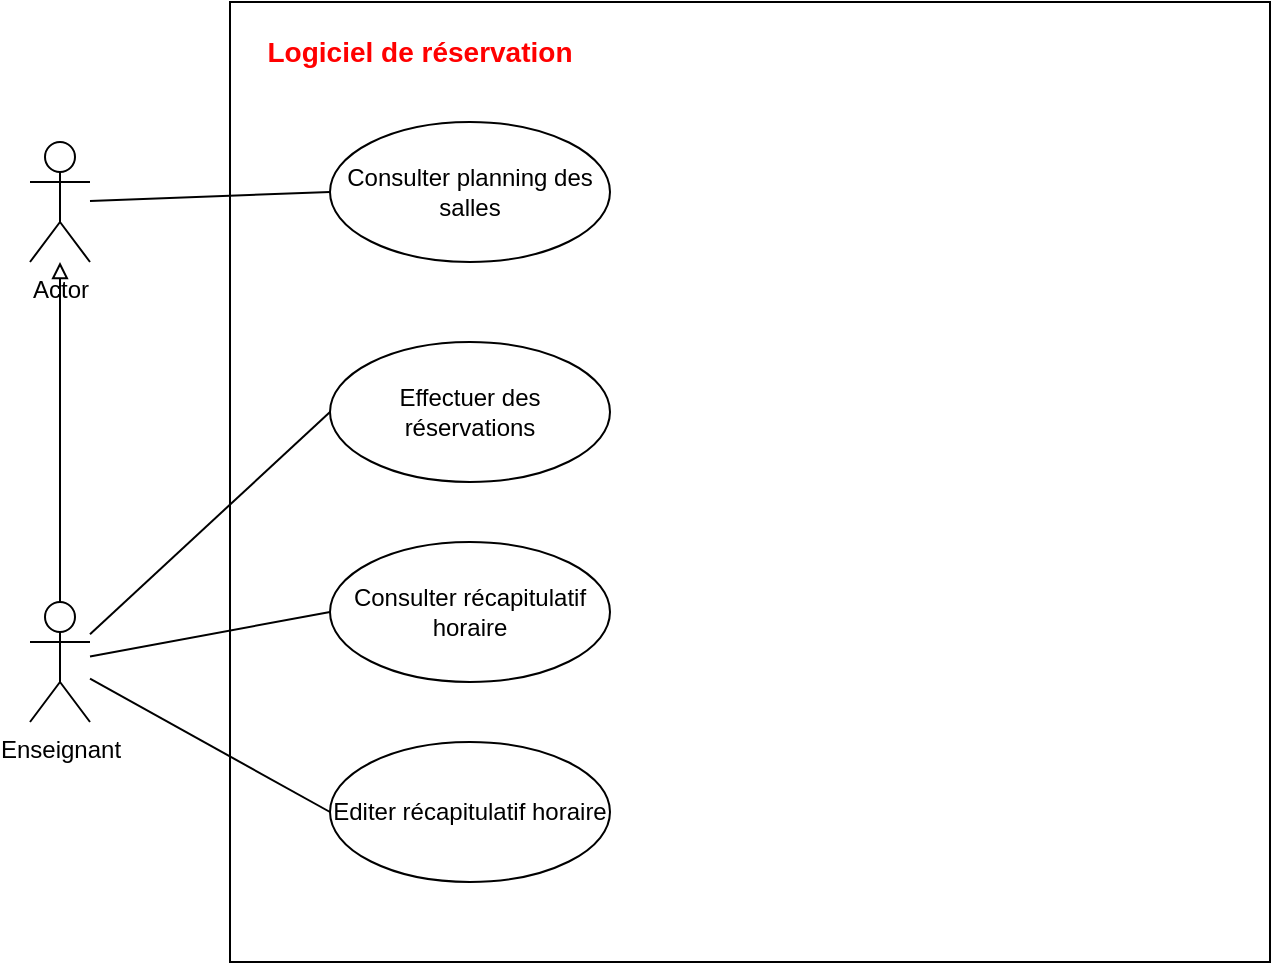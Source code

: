 <mxfile version="27.0.6">
  <diagram name="Page-1" id="OFOnhctFp7M1CrrL2vQC">
    <mxGraphModel dx="898" dy="750" grid="1" gridSize="10" guides="1" tooltips="1" connect="1" arrows="1" fold="1" page="1" pageScale="1" pageWidth="827" pageHeight="1169" math="0" shadow="0">
      <root>
        <mxCell id="0" />
        <mxCell id="1" parent="0" />
        <mxCell id="1n6aaUzNF8a3s-r--wuR-1" value="" style="rounded=0;whiteSpace=wrap;html=1;" parent="1" vertex="1">
          <mxGeometry x="160" y="80" width="520" height="480" as="geometry" />
        </mxCell>
        <mxCell id="1n6aaUzNF8a3s-r--wuR-2" value="&lt;b&gt;&lt;font style=&quot;font-size: 14px; color: light-dark(rgb(255, 0, 0), rgb(237, 237, 237));&quot;&gt;Logiciel de réservation&lt;/font&gt;&lt;/b&gt;" style="text;html=1;align=center;verticalAlign=middle;whiteSpace=wrap;rounded=0;" parent="1" vertex="1">
          <mxGeometry x="170" y="90" width="170" height="30" as="geometry" />
        </mxCell>
        <mxCell id="1n6aaUzNF8a3s-r--wuR-9" style="rounded=0;orthogonalLoop=1;jettySize=auto;html=1;entryX=0;entryY=0.5;entryDx=0;entryDy=0;endArrow=none;startFill=0;" parent="1" source="1n6aaUzNF8a3s-r--wuR-3" target="1n6aaUzNF8a3s-r--wuR-5" edge="1">
          <mxGeometry relative="1" as="geometry" />
        </mxCell>
        <mxCell id="1n6aaUzNF8a3s-r--wuR-11" style="rounded=0;orthogonalLoop=1;jettySize=auto;html=1;entryX=0;entryY=0.5;entryDx=0;entryDy=0;endArrow=none;startFill=0;" parent="1" source="1n6aaUzNF8a3s-r--wuR-3" target="1n6aaUzNF8a3s-r--wuR-7" edge="1">
          <mxGeometry relative="1" as="geometry" />
        </mxCell>
        <mxCell id="1n6aaUzNF8a3s-r--wuR-12" style="rounded=0;orthogonalLoop=1;jettySize=auto;html=1;entryX=0;entryY=0.5;entryDx=0;entryDy=0;endArrow=none;startFill=0;" parent="1" source="1n6aaUzNF8a3s-r--wuR-3" target="1n6aaUzNF8a3s-r--wuR-8" edge="1">
          <mxGeometry relative="1" as="geometry" />
        </mxCell>
        <mxCell id="M8qjF7BodjmgCWxe7SJt-2" style="rounded=0;orthogonalLoop=1;jettySize=auto;html=1;endArrow=block;endFill=0;" edge="1" parent="1" source="1n6aaUzNF8a3s-r--wuR-3" target="1n6aaUzNF8a3s-r--wuR-4">
          <mxGeometry relative="1" as="geometry" />
        </mxCell>
        <mxCell id="1n6aaUzNF8a3s-r--wuR-3" value="Enseignant" style="shape=umlActor;verticalLabelPosition=bottom;verticalAlign=top;html=1;outlineConnect=0;" parent="1" vertex="1">
          <mxGeometry x="60" y="380" width="30" height="60" as="geometry" />
        </mxCell>
        <mxCell id="M8qjF7BodjmgCWxe7SJt-1" style="rounded=0;orthogonalLoop=1;jettySize=auto;html=1;entryX=0;entryY=0.5;entryDx=0;entryDy=0;endArrow=none;startFill=0;" edge="1" parent="1" source="1n6aaUzNF8a3s-r--wuR-4" target="1n6aaUzNF8a3s-r--wuR-6">
          <mxGeometry relative="1" as="geometry" />
        </mxCell>
        <mxCell id="1n6aaUzNF8a3s-r--wuR-4" value="Actor" style="shape=umlActor;verticalLabelPosition=bottom;verticalAlign=top;html=1;outlineConnect=0;" parent="1" vertex="1">
          <mxGeometry x="60" y="150" width="30" height="60" as="geometry" />
        </mxCell>
        <mxCell id="1n6aaUzNF8a3s-r--wuR-5" value="Effectuer des réservations" style="ellipse;whiteSpace=wrap;html=1;" parent="1" vertex="1">
          <mxGeometry x="210" y="250" width="140" height="70" as="geometry" />
        </mxCell>
        <mxCell id="1n6aaUzNF8a3s-r--wuR-6" value="Consulter planning des salles" style="ellipse;whiteSpace=wrap;html=1;" parent="1" vertex="1">
          <mxGeometry x="210" y="140" width="140" height="70" as="geometry" />
        </mxCell>
        <mxCell id="1n6aaUzNF8a3s-r--wuR-7" value="Consulter récapitulatif horaire" style="ellipse;whiteSpace=wrap;html=1;" parent="1" vertex="1">
          <mxGeometry x="210" y="350" width="140" height="70" as="geometry" />
        </mxCell>
        <mxCell id="1n6aaUzNF8a3s-r--wuR-8" value="Editer récapitulatif horaire" style="ellipse;whiteSpace=wrap;html=1;" parent="1" vertex="1">
          <mxGeometry x="210" y="450" width="140" height="70" as="geometry" />
        </mxCell>
      </root>
    </mxGraphModel>
  </diagram>
</mxfile>
